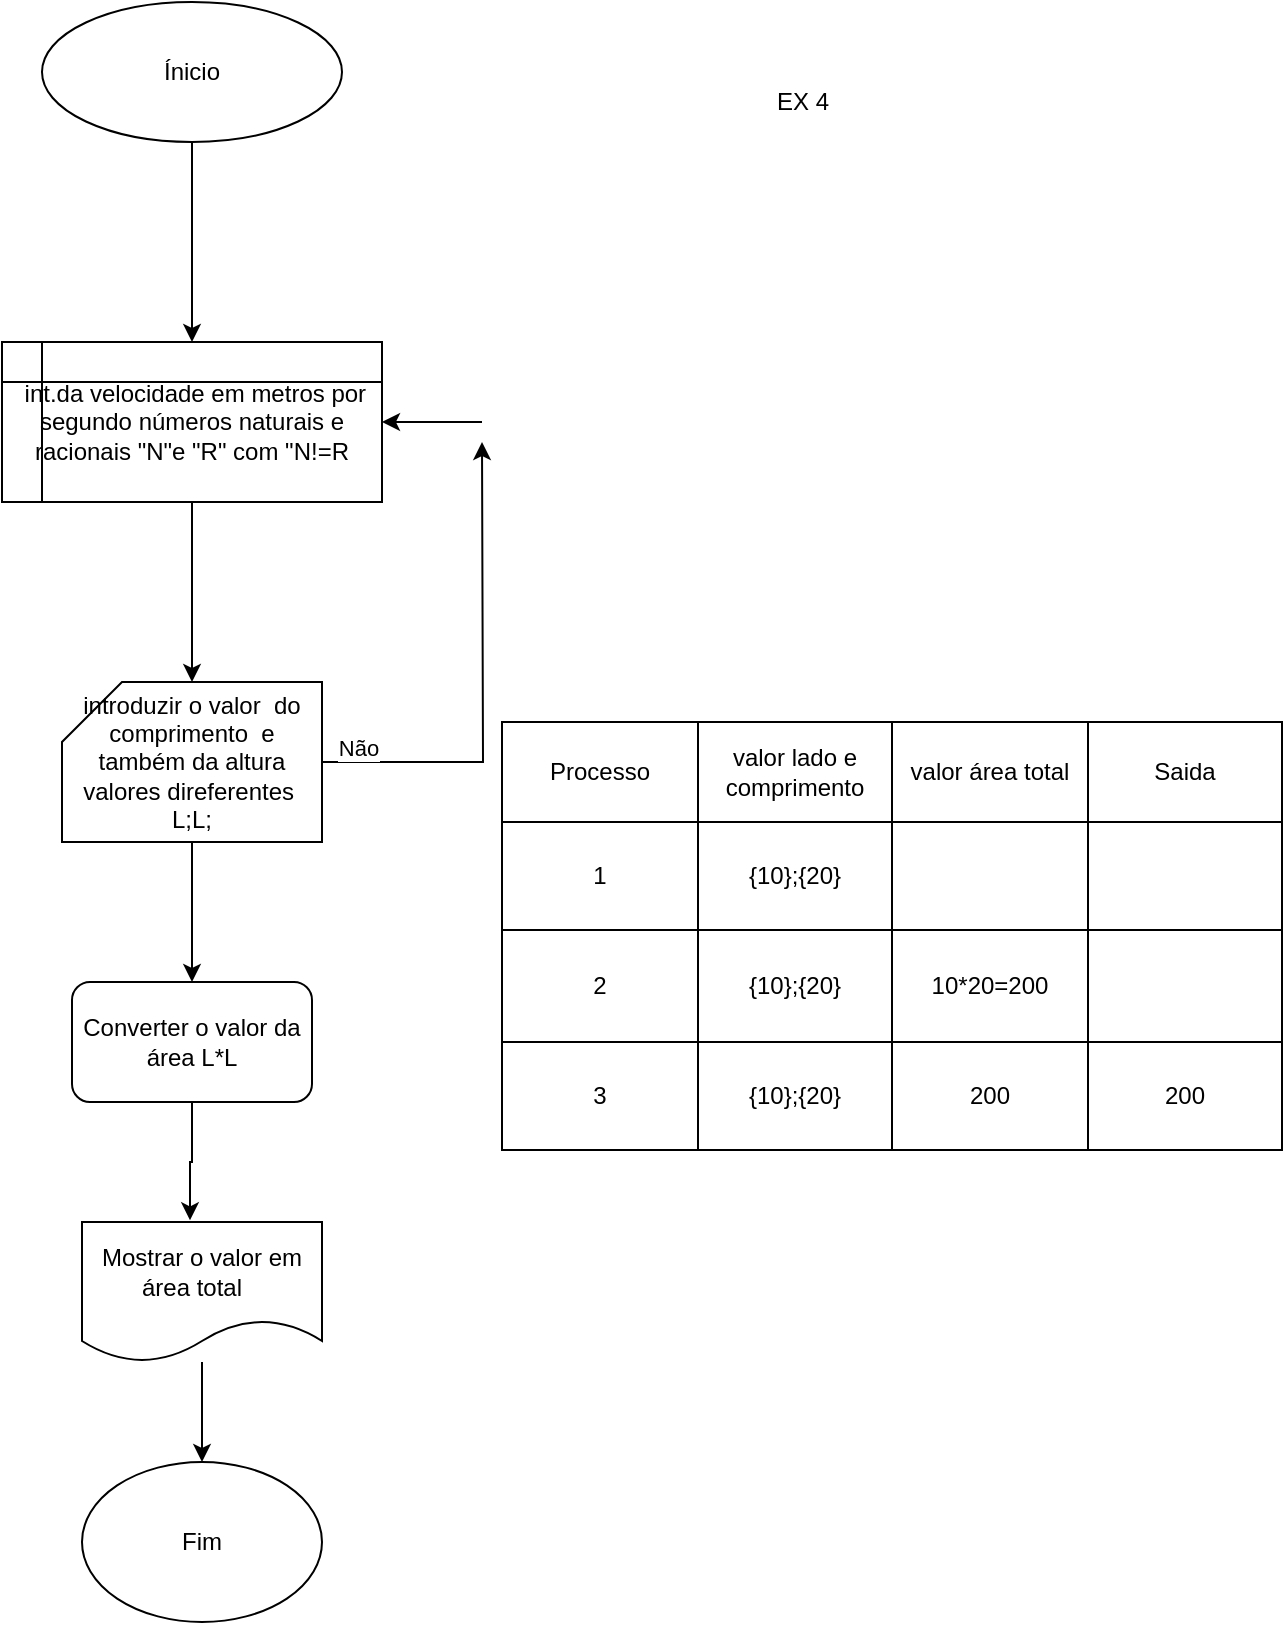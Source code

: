 <mxfile version="13.6.6" type="device"><diagram id="8McBiJ5-s9qFLYSOVNcx" name="Page-1"><mxGraphModel grid="1" dx="868" dy="480" gridSize="10" guides="1" tooltips="1" connect="1" arrows="1" fold="1" page="1" pageScale="1" pageWidth="827" pageHeight="1169" math="0" shadow="0"><root><mxCell id="0"/><mxCell id="1" parent="0"/><mxCell id="x6pLvEIT1xZjbzJh9tbA-1" parent="1" style="edgeStyle=orthogonalEdgeStyle;rounded=0;orthogonalLoop=1;jettySize=auto;html=1;" edge="1" source="x6pLvEIT1xZjbzJh9tbA-2"><mxGeometry as="geometry" relative="1"><mxPoint as="targetPoint" x="175" y="190"/></mxGeometry></mxCell><mxCell id="x6pLvEIT1xZjbzJh9tbA-2" value="Ínicio" parent="1" style="ellipse;whiteSpace=wrap;html=1;" vertex="1"><mxGeometry as="geometry" x="100" y="20" width="150" height="70"/></mxCell><mxCell id="x6pLvEIT1xZjbzJh9tbA-3" parent="1" style="edgeStyle=orthogonalEdgeStyle;rounded=0;orthogonalLoop=1;jettySize=auto;html=1;" edge="1" source="x6pLvEIT1xZjbzJh9tbA-4"><mxGeometry as="geometry" relative="1"><mxPoint as="targetPoint" x="175" y="360"/></mxGeometry></mxCell><mxCell id="x6pLvEIT1xZjbzJh9tbA-4" value="&amp;nbsp;int.da velocidade em metros por segundo números naturais e racionais &quot;N&quot;e &quot;R&quot; com &quot;N!=R" parent="1" style="shape=internalStorage;whiteSpace=wrap;html=1;backgroundOutline=1;" vertex="1"><mxGeometry as="geometry" x="80" y="190" width="190" height="80"/></mxCell><mxCell id="x6pLvEIT1xZjbzJh9tbA-5" parent="1" style="edgeStyle=orthogonalEdgeStyle;rounded=0;orthogonalLoop=1;jettySize=auto;html=1;" edge="1" source="x6pLvEIT1xZjbzJh9tbA-8"><mxGeometry as="geometry" relative="1"><mxPoint as="targetPoint" x="175" y="510"/></mxGeometry></mxCell><mxCell id="x6pLvEIT1xZjbzJh9tbA-6" parent="1" style="edgeStyle=orthogonalEdgeStyle;rounded=0;orthogonalLoop=1;jettySize=auto;html=1;" edge="1" source="x6pLvEIT1xZjbzJh9tbA-8"><mxGeometry as="geometry" relative="1"><mxPoint as="targetPoint" x="320" y="240"/></mxGeometry></mxCell><mxCell id="x6pLvEIT1xZjbzJh9tbA-7" value="Não" parent="x6pLvEIT1xZjbzJh9tbA-6" style="edgeLabel;html=1;align=center;verticalAlign=middle;resizable=0;points=[];" vertex="1" connectable="0"><mxGeometry as="geometry" relative="1" x="-0.85" y="7"><mxPoint as="offset"/></mxGeometry></mxCell><mxCell id="x6pLvEIT1xZjbzJh9tbA-8" value="introduzir o valor&amp;nbsp; do comprimento&amp;nbsp; e também da altura valores direferentes&amp;nbsp; L;L;" parent="1" style="shape=card;whiteSpace=wrap;html=1;direction=east;" vertex="1"><mxGeometry as="geometry" x="110" y="360" width="130" height="80"/></mxCell><mxCell id="x6pLvEIT1xZjbzJh9tbA-9" value="" parent="1" style="endArrow=classic;html=1;entryX=1;entryY=0.5;entryDx=0;entryDy=0;" edge="1" target="x6pLvEIT1xZjbzJh9tbA-4"><mxGeometry as="geometry" relative="1" width="50" height="50"><mxPoint as="sourcePoint" x="320" y="230"/><mxPoint as="targetPoint" x="470" y="220"/></mxGeometry></mxCell><mxCell id="x6pLvEIT1xZjbzJh9tbA-10" parent="1" style="edgeStyle=orthogonalEdgeStyle;rounded=0;orthogonalLoop=1;jettySize=auto;html=1;exitX=0.5;exitY=1;exitDx=0;exitDy=0;entryX=0.45;entryY=-0.012;entryDx=0;entryDy=0;entryPerimeter=0;" edge="1" source="x6pLvEIT1xZjbzJh9tbA-11" target="x6pLvEIT1xZjbzJh9tbA-13"><mxGeometry as="geometry" relative="1"/></mxCell><mxCell id="x6pLvEIT1xZjbzJh9tbA-11" value="Converter o valor da área L*L" parent="1" style="rounded=1;whiteSpace=wrap;html=1;" vertex="1"><mxGeometry as="geometry" x="115" y="510" width="120" height="60"/></mxCell><mxCell id="x6pLvEIT1xZjbzJh9tbA-12" value="" parent="1" style="edgeStyle=orthogonalEdgeStyle;rounded=0;orthogonalLoop=1;jettySize=auto;html=1;" edge="1" source="x6pLvEIT1xZjbzJh9tbA-13" target="x6pLvEIT1xZjbzJh9tbA-14"><mxGeometry as="geometry" relative="1"/></mxCell><mxCell id="x6pLvEIT1xZjbzJh9tbA-13" value="Mostrar o valor em área total &amp;nbsp;&amp;nbsp;" parent="1" style="shape=document;whiteSpace=wrap;html=1;boundedLbl=1;" vertex="1"><mxGeometry as="geometry" x="120" y="630" width="120" height="70"/></mxCell><mxCell id="x6pLvEIT1xZjbzJh9tbA-14" value="Fim" parent="1" style="ellipse;whiteSpace=wrap;html=1;" vertex="1"><mxGeometry as="geometry" x="120" y="750" width="120" height="80"/></mxCell><mxCell id="x6pLvEIT1xZjbzJh9tbA-15" value="" parent="1" style="shape=table;html=1;whiteSpace=wrap;startSize=0;container=1;collapsible=0;childLayout=tableLayout;" vertex="1"><mxGeometry as="geometry" x="330" y="380" width="390" height="214"/></mxCell><mxCell id="x6pLvEIT1xZjbzJh9tbA-16" value="" parent="x6pLvEIT1xZjbzJh9tbA-15" style="shape=partialRectangle;html=1;whiteSpace=wrap;collapsible=0;dropTarget=0;pointerEvents=0;fillColor=none;top=0;left=0;bottom=0;right=0;points=[[0,0.5],[1,0.5]];portConstraint=eastwest;" vertex="1"><mxGeometry as="geometry" width="390" height="50"/></mxCell><mxCell id="x6pLvEIT1xZjbzJh9tbA-17" value="Processo" parent="x6pLvEIT1xZjbzJh9tbA-16" style="shape=partialRectangle;html=1;whiteSpace=wrap;connectable=0;overflow=hidden;fillColor=none;top=0;left=0;bottom=0;right=0;" vertex="1"><mxGeometry as="geometry" width="98" height="50"/></mxCell><mxCell id="x6pLvEIT1xZjbzJh9tbA-18" value="valor lado e comprimento" parent="x6pLvEIT1xZjbzJh9tbA-16" style="shape=partialRectangle;html=1;whiteSpace=wrap;connectable=0;overflow=hidden;fillColor=none;top=0;left=0;bottom=0;right=0;" vertex="1"><mxGeometry as="geometry" x="98" width="97" height="50"/></mxCell><mxCell id="x6pLvEIT1xZjbzJh9tbA-19" value="valor área total" parent="x6pLvEIT1xZjbzJh9tbA-16" style="shape=partialRectangle;html=1;whiteSpace=wrap;connectable=0;overflow=hidden;fillColor=none;top=0;left=0;bottom=0;right=0;" vertex="1"><mxGeometry as="geometry" x="195" width="98" height="50"/></mxCell><mxCell id="x6pLvEIT1xZjbzJh9tbA-20" value="Saida" parent="x6pLvEIT1xZjbzJh9tbA-16" style="shape=partialRectangle;html=1;whiteSpace=wrap;connectable=0;overflow=hidden;fillColor=none;top=0;left=0;bottom=0;right=0;" vertex="1"><mxGeometry as="geometry" x="293" width="97" height="50"/></mxCell><mxCell id="x6pLvEIT1xZjbzJh9tbA-21" value="" parent="x6pLvEIT1xZjbzJh9tbA-15" style="shape=partialRectangle;html=1;whiteSpace=wrap;collapsible=0;dropTarget=0;pointerEvents=0;fillColor=none;top=0;left=0;bottom=0;right=0;points=[[0,0.5],[1,0.5]];portConstraint=eastwest;" vertex="1"><mxGeometry as="geometry" y="50" width="390" height="54"/></mxCell><mxCell id="x6pLvEIT1xZjbzJh9tbA-22" value="1" parent="x6pLvEIT1xZjbzJh9tbA-21" style="shape=partialRectangle;html=1;whiteSpace=wrap;connectable=0;overflow=hidden;fillColor=none;top=0;left=0;bottom=0;right=0;" vertex="1"><mxGeometry as="geometry" width="98" height="54"/></mxCell><mxCell id="x6pLvEIT1xZjbzJh9tbA-23" value="{10};{20}" parent="x6pLvEIT1xZjbzJh9tbA-21" style="shape=partialRectangle;html=1;whiteSpace=wrap;connectable=0;overflow=hidden;fillColor=none;top=0;left=0;bottom=0;right=0;" vertex="1"><mxGeometry as="geometry" x="98" width="97" height="54"/></mxCell><mxCell id="x6pLvEIT1xZjbzJh9tbA-24" value="" parent="x6pLvEIT1xZjbzJh9tbA-21" style="shape=partialRectangle;html=1;whiteSpace=wrap;connectable=0;overflow=hidden;fillColor=none;top=0;left=0;bottom=0;right=0;" vertex="1"><mxGeometry as="geometry" x="195" width="98" height="54"/></mxCell><mxCell id="x6pLvEIT1xZjbzJh9tbA-25" value="" parent="x6pLvEIT1xZjbzJh9tbA-21" style="shape=partialRectangle;html=1;whiteSpace=wrap;connectable=0;overflow=hidden;fillColor=none;top=0;left=0;bottom=0;right=0;" vertex="1"><mxGeometry as="geometry" x="293" width="97" height="54"/></mxCell><mxCell id="x6pLvEIT1xZjbzJh9tbA-26" value="" parent="x6pLvEIT1xZjbzJh9tbA-15" style="shape=partialRectangle;html=1;whiteSpace=wrap;collapsible=0;dropTarget=0;pointerEvents=0;fillColor=none;top=0;left=0;bottom=0;right=0;points=[[0,0.5],[1,0.5]];portConstraint=eastwest;" vertex="1"><mxGeometry as="geometry" y="104" width="390" height="56"/></mxCell><mxCell id="x6pLvEIT1xZjbzJh9tbA-27" value="2" parent="x6pLvEIT1xZjbzJh9tbA-26" style="shape=partialRectangle;html=1;whiteSpace=wrap;connectable=0;overflow=hidden;fillColor=none;top=0;left=0;bottom=0;right=0;" vertex="1"><mxGeometry as="geometry" width="98" height="56"/></mxCell><mxCell id="x6pLvEIT1xZjbzJh9tbA-28" value="{10};{20}" parent="x6pLvEIT1xZjbzJh9tbA-26" style="shape=partialRectangle;html=1;whiteSpace=wrap;connectable=0;overflow=hidden;fillColor=none;top=0;left=0;bottom=0;right=0;" vertex="1"><mxGeometry as="geometry" x="98" width="97" height="56"/></mxCell><mxCell id="x6pLvEIT1xZjbzJh9tbA-29" value="10*20=200" parent="x6pLvEIT1xZjbzJh9tbA-26" style="shape=partialRectangle;html=1;whiteSpace=wrap;connectable=0;overflow=hidden;fillColor=none;top=0;left=0;bottom=0;right=0;" vertex="1"><mxGeometry as="geometry" x="195" width="98" height="56"/></mxCell><mxCell id="x6pLvEIT1xZjbzJh9tbA-30" value="" parent="x6pLvEIT1xZjbzJh9tbA-26" style="shape=partialRectangle;html=1;whiteSpace=wrap;connectable=0;overflow=hidden;fillColor=none;top=0;left=0;bottom=0;right=0;" vertex="1"><mxGeometry as="geometry" x="293" width="97" height="56"/></mxCell><mxCell id="x6pLvEIT1xZjbzJh9tbA-31" value="" parent="x6pLvEIT1xZjbzJh9tbA-15" style="shape=partialRectangle;html=1;whiteSpace=wrap;collapsible=0;dropTarget=0;pointerEvents=0;fillColor=none;top=0;left=0;bottom=0;right=0;points=[[0,0.5],[1,0.5]];portConstraint=eastwest;" vertex="1"><mxGeometry as="geometry" y="160" width="390" height="54"/></mxCell><mxCell id="x6pLvEIT1xZjbzJh9tbA-32" value="3" parent="x6pLvEIT1xZjbzJh9tbA-31" style="shape=partialRectangle;html=1;whiteSpace=wrap;connectable=0;overflow=hidden;fillColor=none;top=0;left=0;bottom=0;right=0;" vertex="1"><mxGeometry as="geometry" width="98" height="54"/></mxCell><mxCell id="x6pLvEIT1xZjbzJh9tbA-33" value="{10};{20}" parent="x6pLvEIT1xZjbzJh9tbA-31" style="shape=partialRectangle;html=1;whiteSpace=wrap;connectable=0;overflow=hidden;fillColor=none;top=0;left=0;bottom=0;right=0;" vertex="1"><mxGeometry as="geometry" x="98" width="97" height="54"/></mxCell><mxCell id="x6pLvEIT1xZjbzJh9tbA-34" value="200" parent="x6pLvEIT1xZjbzJh9tbA-31" style="shape=partialRectangle;html=1;whiteSpace=wrap;connectable=0;overflow=hidden;fillColor=none;top=0;left=0;bottom=0;right=0;" vertex="1"><mxGeometry as="geometry" x="195" width="98" height="54"/></mxCell><mxCell id="x6pLvEIT1xZjbzJh9tbA-35" value="200" parent="x6pLvEIT1xZjbzJh9tbA-31" style="shape=partialRectangle;html=1;whiteSpace=wrap;connectable=0;overflow=hidden;fillColor=none;top=0;left=0;bottom=0;right=0;" vertex="1"><mxGeometry as="geometry" x="293" width="97" height="54"/></mxCell><mxCell id="x6pLvEIT1xZjbzJh9tbA-36" value="EX 4" parent="1" style="text;html=1;align=center;verticalAlign=middle;resizable=0;points=[];autosize=1;" vertex="1"><mxGeometry as="geometry" x="460" y="60" width="40" height="20"/></mxCell></root></mxGraphModel></diagram></mxfile>
